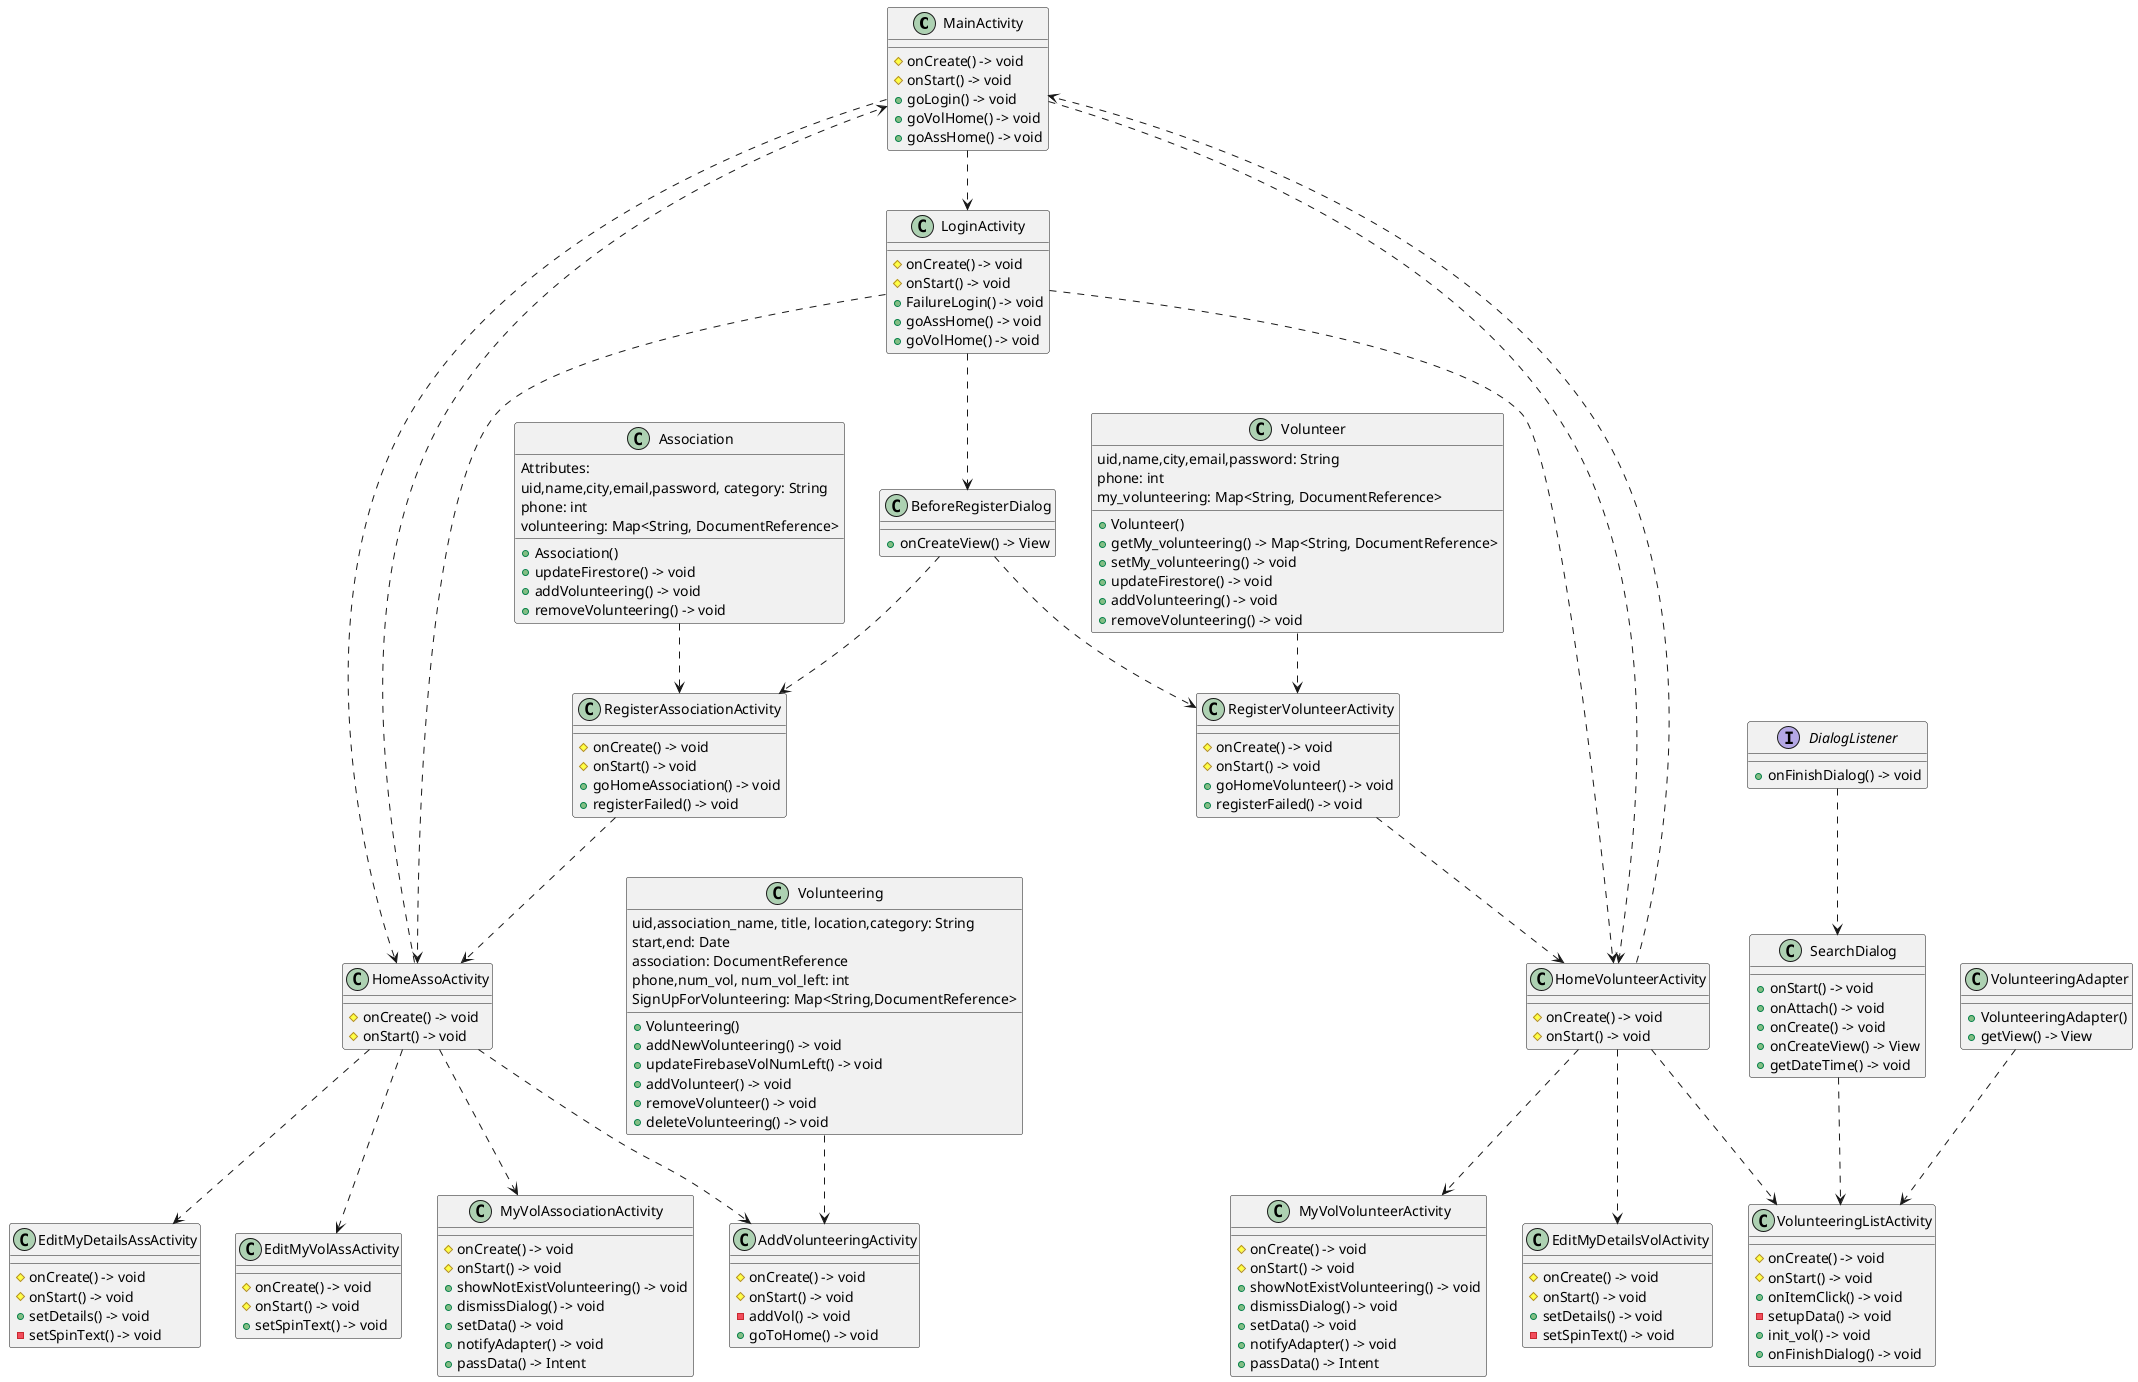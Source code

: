 @startuml
'https://plantuml.com/sequence-diagram

' + : Public
' - : Private
' # : Protected

'my application:'

class MainActivity
{
    # onCreate() -> void
    # onStart() -> void
    + goLogin() -> void
    + goVolHome() -> void
    + goAssHome() -> void
}

class LoginActivity
{
    # onCreate() -> void
    # onStart() -> void
    + FailureLogin() -> void
    + goAssHome() -> void
    + goVolHome() -> void
}

class RegisterAssociationActivity
{
    # onCreate() -> void
    # onStart() -> void
    + goHomeAssociation() -> void
    + registerFailed() -> void
}

class RegisterVolunteerActivity
{
    # onCreate() -> void
    # onStart() -> void
    + goHomeVolunteer() -> void
    + registerFailed() -> void
}

class HomeAssoActivity
{
    # onCreate() -> void
    # onStart() -> void
}

class HomeVolunteerActivity
{
    # onCreate() -> void
    # onStart() -> void
}

class AddVolunteeringActivity
{
    # onCreate() -> void
    # onStart() -> void
    - addVol() -> void
    + goToHome() -> void
}

class VolunteeringAdapter
{
    + VolunteeringAdapter()
    + getView() -> View
}

class VolunteeringListActivity
{
    # onCreate() -> void
    # onStart() -> void
    + onItemClick() -> void
    - setupData() -> void
    + init_vol() -> void
    + onFinishDialog() -> void
}

class MyVolAssociationActivity
{
    # onCreate() -> void
    # onStart() -> void
    + showNotExistVolunteering() -> void
    + dismissDialog() -> void
    + setData() -> void
    + notifyAdapter() -> void
    + passData() -> Intent
}

class MyVolVolunteerActivity
{
    # onCreate() -> void
    # onStart() -> void
    + showNotExistVolunteering() -> void
    + dismissDialog() -> void
    + setData() -> void
    + notifyAdapter() -> void
    + passData() -> Intent
}

class EditMyDetailsAssActivity
{
    # onCreate() -> void
    # onStart() -> void
    + setDetails() -> void
    - setSpinText() -> void
}

class EditMyDetailsVolActivity
{
    # onCreate() -> void
    # onStart() -> void
    + setDetails() -> void
    - setSpinText() -> void
}

class EditMyVolAssActivity
{
    # onCreate() -> void
    # onStart() -> void
    + setSpinText() -> void
}

'dialogs:'

interface DialogListener
{
    + onFinishDialog() -> void
}

class BeforeRegisterDialog
{
    + onCreateView() -> View
}

class SearchDialog
{
    + onStart() -> void
    + onAttach() -> void
    + onCreate() -> void
    + onCreateView() -> View
    + getDateTime() -> void
}

'objects:'

class Association
{
    Attributes:
    uid,name,city,email,password, category: String
    phone: int
    volunteering: Map<String, DocumentReference>

    + Association()
    + updateFirestore() -> void
    + addVolunteering() -> void
    + removeVolunteering() -> void
}

class Volunteer
{
    uid,name,city,email,password: String
    phone: int
    my_volunteering: Map<String, DocumentReference>

    + Volunteer()
    + getMy_volunteering() -> Map<String, DocumentReference>
    + setMy_volunteering() -> void
    + updateFirestore() -> void
    + addVolunteering() -> void
    + removeVolunteering() -> void
}

class Volunteering
{
    uid,association_name, title, location,category: String
    start,end: Date
    association: DocumentReference
    phone,num_vol, num_vol_left: int
    SignUpForVolunteering: Map<String,DocumentReference>

    + Volunteering()
    + addNewVolunteering() -> void
    + updateFirebaseVolNumLeft() -> void
    + addVolunteer() -> void
    + removeVolunteer() -> void
    + deleteVolunteering() -> void
}

'connections:'

' From main to login OR home activities

MainActivity ..> LoginActivity
MainActivity ..> HomeVolunteerActivity
MainActivity ..> HomeAssoActivity

' From login to home activities (with login or register):

LoginActivity ..> BeforeRegisterDialog
LoginActivity ..> HomeVolunteerActivity
LoginActivity ..> HomeAssoActivity
BeforeRegisterDialog ..> RegisterVolunteerActivity
BeforeRegisterDialog ..> RegisterAssociationActivity
RegisterVolunteerActivity ..> HomeVolunteerActivity
RegisterAssociationActivity ..> HomeAssoActivity

' From home activities to actions activities:

HomeAssoActivity ..> AddVolunteeringActivity
HomeVolunteerActivity ..> VolunteeringListActivity
DialogListener ..> SearchDialog
VolunteeringAdapter ..> VolunteeringListActivity
SearchDialog ..> VolunteeringListActivity
HomeAssoActivity ..> MyVolAssociationActivity
HomeAssoActivity ..> EditMyDetailsAssActivity
HomeAssoActivity ..> EditMyVolAssActivity
HomeVolunteerActivity ..> MyVolVolunteerActivity
HomeVolunteerActivity ..> EditMyDetailsVolActivity


' Log out:

HomeAssoActivity ..> MainActivity
HomeVolunteerActivity ..> MainActivity

' Objects dependencies:

Association ..> RegisterAssociationActivity
Volunteer ..> RegisterVolunteerActivity
Volunteering ..> AddVolunteeringActivity


@enduml
@enduml